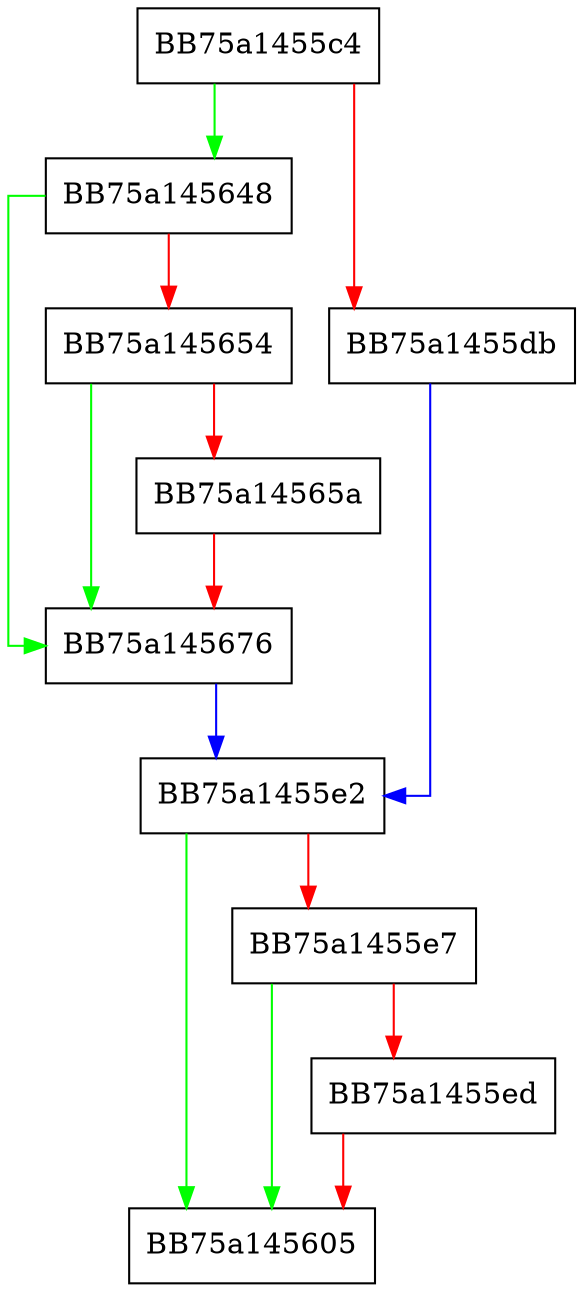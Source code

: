 digraph CommonThrowHr {
  node [shape="box"];
  graph [splines=ortho];
  BB75a1455c4 -> BB75a145648 [color="green"];
  BB75a1455c4 -> BB75a1455db [color="red"];
  BB75a1455db -> BB75a1455e2 [color="blue"];
  BB75a1455e2 -> BB75a145605 [color="green"];
  BB75a1455e2 -> BB75a1455e7 [color="red"];
  BB75a1455e7 -> BB75a145605 [color="green"];
  BB75a1455e7 -> BB75a1455ed [color="red"];
  BB75a1455ed -> BB75a145605 [color="red"];
  BB75a145648 -> BB75a145676 [color="green"];
  BB75a145648 -> BB75a145654 [color="red"];
  BB75a145654 -> BB75a145676 [color="green"];
  BB75a145654 -> BB75a14565a [color="red"];
  BB75a14565a -> BB75a145676 [color="red"];
  BB75a145676 -> BB75a1455e2 [color="blue"];
}